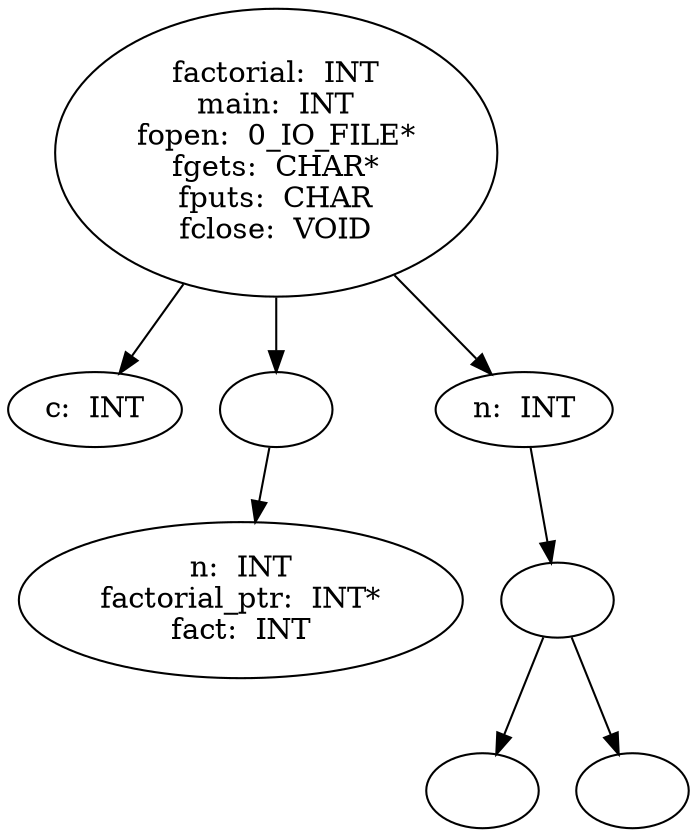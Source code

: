 digraph AST {
  "128829990609264" [label="factorial:  INT
main:  INT
fopen:  0_IO_FILE*
fgets:  CHAR*
fputs:  CHAR
fclose:  VOID"];
  "128829990609264" -> "128829990601968";
  "128829990609264" -> "128829990604272";
  "128829990609264" -> "128829990601344";
  "128829990601968" [label="c:  INT"];
  "128829990604272" [label=""];
  "128829990604272" -> "128829990607536";
  "128829990607536" [label="n:  INT
factorial_ptr:  INT*
fact:  INT"];
  "128829990601344" [label="n:  INT"];
  "128829990601344" -> "128829990507792";
  "128829990507792" [label=""];
  "128829990507792" -> "128829990509040";
  "128829990507792" -> "128829990507456";
  "128829990509040" [label=""];
  "128829990507456" [label=""];
}
